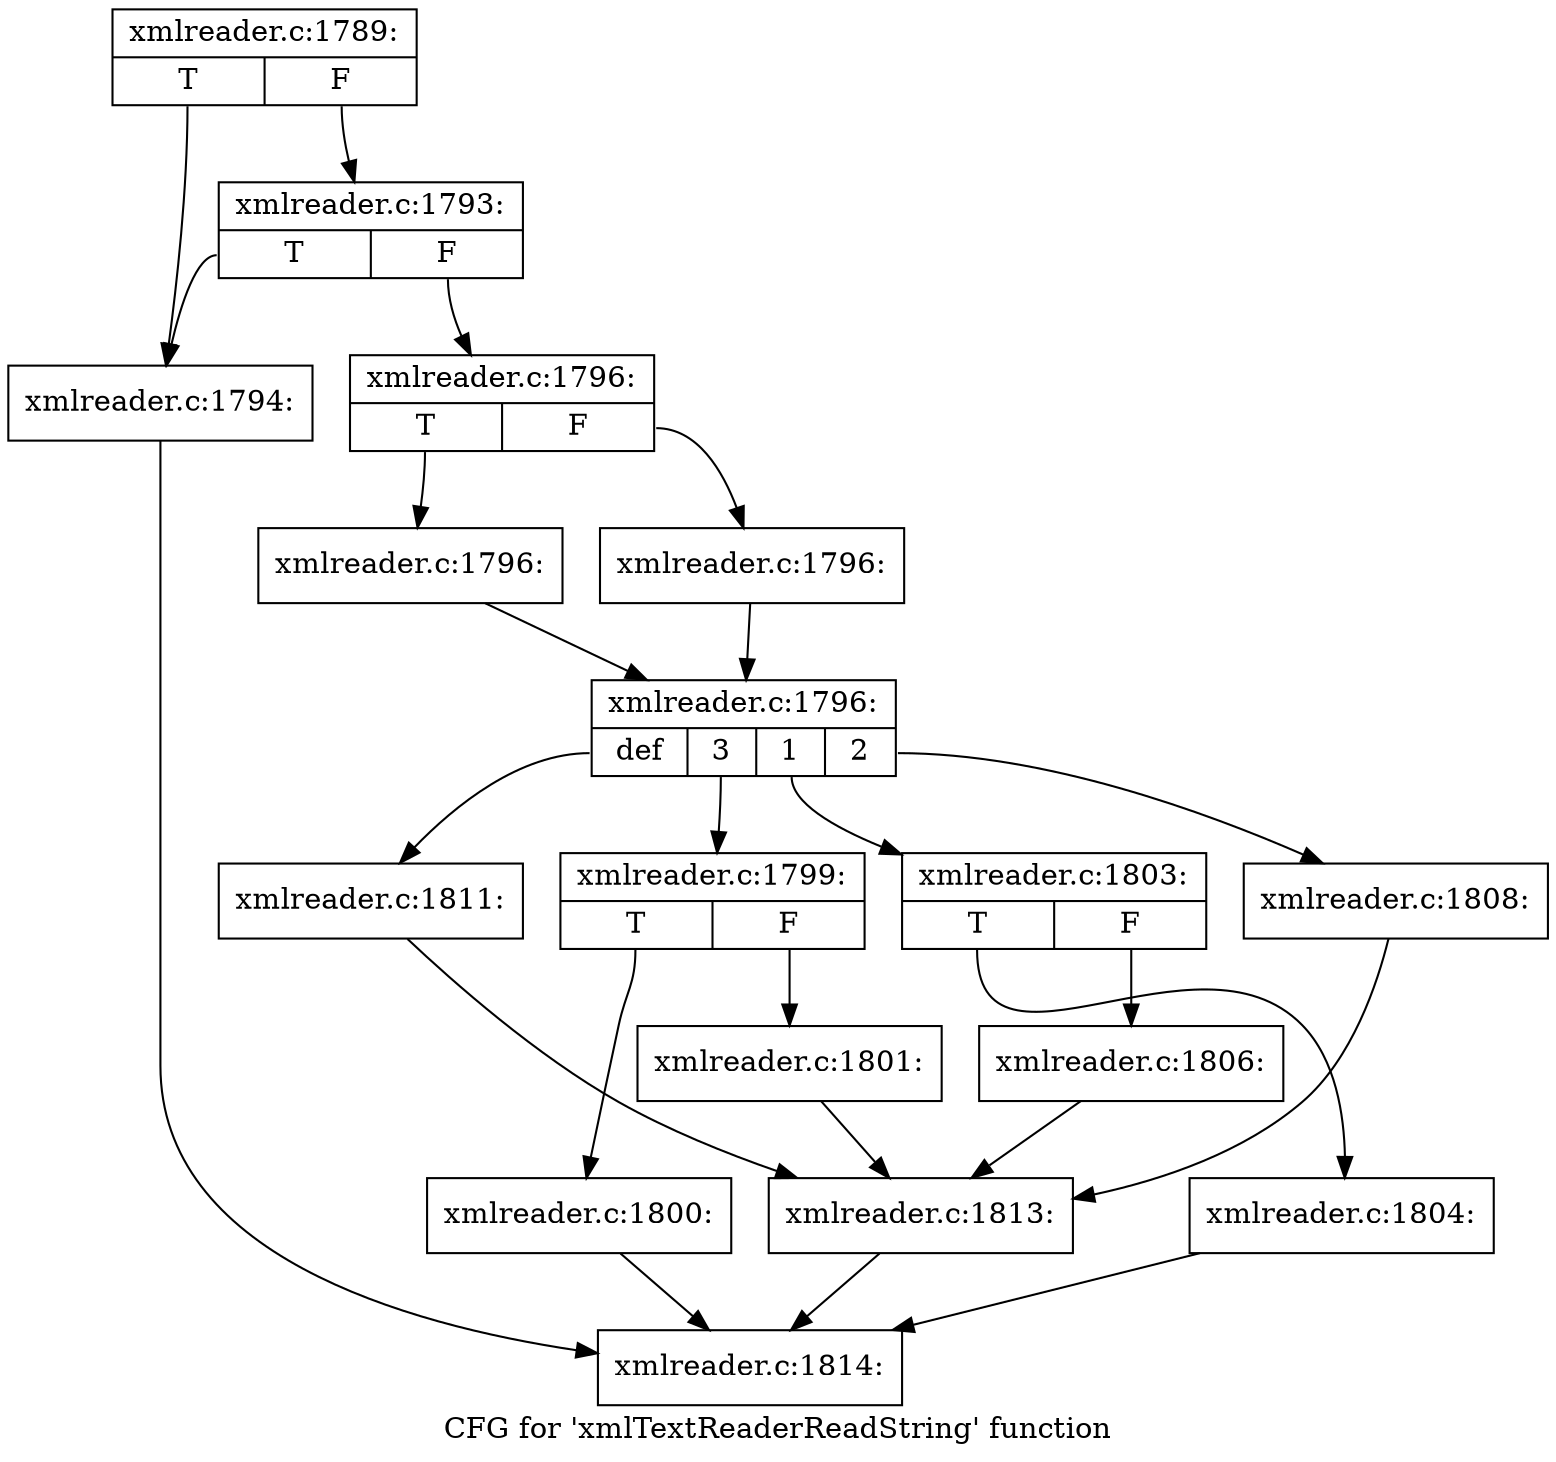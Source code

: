 digraph "CFG for 'xmlTextReaderReadString' function" {
	label="CFG for 'xmlTextReaderReadString' function";

	Node0x46e7440 [shape=record,label="{xmlreader.c:1789:|{<s0>T|<s1>F}}"];
	Node0x46e7440:s0 -> Node0x46d8280;
	Node0x46e7440:s1 -> Node0x46d7df0;
	Node0x46d7df0 [shape=record,label="{xmlreader.c:1793:|{<s0>T|<s1>F}}"];
	Node0x46d7df0:s0 -> Node0x46d8280;
	Node0x46d7df0:s1 -> Node0x46d7da0;
	Node0x46d8280 [shape=record,label="{xmlreader.c:1794:}"];
	Node0x46d8280 -> Node0x46e7f20;
	Node0x46d7da0 [shape=record,label="{xmlreader.c:1796:|{<s0>T|<s1>F}}"];
	Node0x46d7da0:s0 -> Node0x46ead10;
	Node0x46d7da0:s1 -> Node0x46ead60;
	Node0x46ead10 [shape=record,label="{xmlreader.c:1796:}"];
	Node0x46ead10 -> Node0x46eadb0;
	Node0x46ead60 [shape=record,label="{xmlreader.c:1796:}"];
	Node0x46ead60 -> Node0x46eadb0;
	Node0x46eadb0 [shape=record,label="{xmlreader.c:1796:|{<s0>def|<s1>3|<s2>1|<s3>2}}"];
	Node0x46eadb0:s0 -> Node0x46eb8e0;
	Node0x46eadb0:s1 -> Node0x46ebc20;
	Node0x46eadb0:s2 -> Node0x46eca50;
	Node0x46eadb0:s3 -> Node0x46ed560;
	Node0x46ebc20 [shape=record,label="{xmlreader.c:1799:|{<s0>T|<s1>F}}"];
	Node0x46ebc20:s0 -> Node0x46ebd10;
	Node0x46ebc20:s1 -> Node0x46ebd60;
	Node0x46ebd10 [shape=record,label="{xmlreader.c:1800:}"];
	Node0x46ebd10 -> Node0x46e7f20;
	Node0x46ebd60 [shape=record,label="{xmlreader.c:1801:}"];
	Node0x46ebd60 -> Node0x46eb6d0;
	Node0x46eca50 [shape=record,label="{xmlreader.c:1803:|{<s0>T|<s1>F}}"];
	Node0x46eca50:s0 -> Node0x46ecd80;
	Node0x46eca50:s1 -> Node0x46ecfa0;
	Node0x46ecd80 [shape=record,label="{xmlreader.c:1804:}"];
	Node0x46ecd80 -> Node0x46e7f20;
	Node0x46ecfa0 [shape=record,label="{xmlreader.c:1806:}"];
	Node0x46ecfa0 -> Node0x46eb6d0;
	Node0x46ed560 [shape=record,label="{xmlreader.c:1808:}"];
	Node0x46ed560 -> Node0x46eb6d0;
	Node0x46eb8e0 [shape=record,label="{xmlreader.c:1811:}"];
	Node0x46eb8e0 -> Node0x46eb6d0;
	Node0x46eb6d0 [shape=record,label="{xmlreader.c:1813:}"];
	Node0x46eb6d0 -> Node0x46e7f20;
	Node0x46e7f20 [shape=record,label="{xmlreader.c:1814:}"];
}
